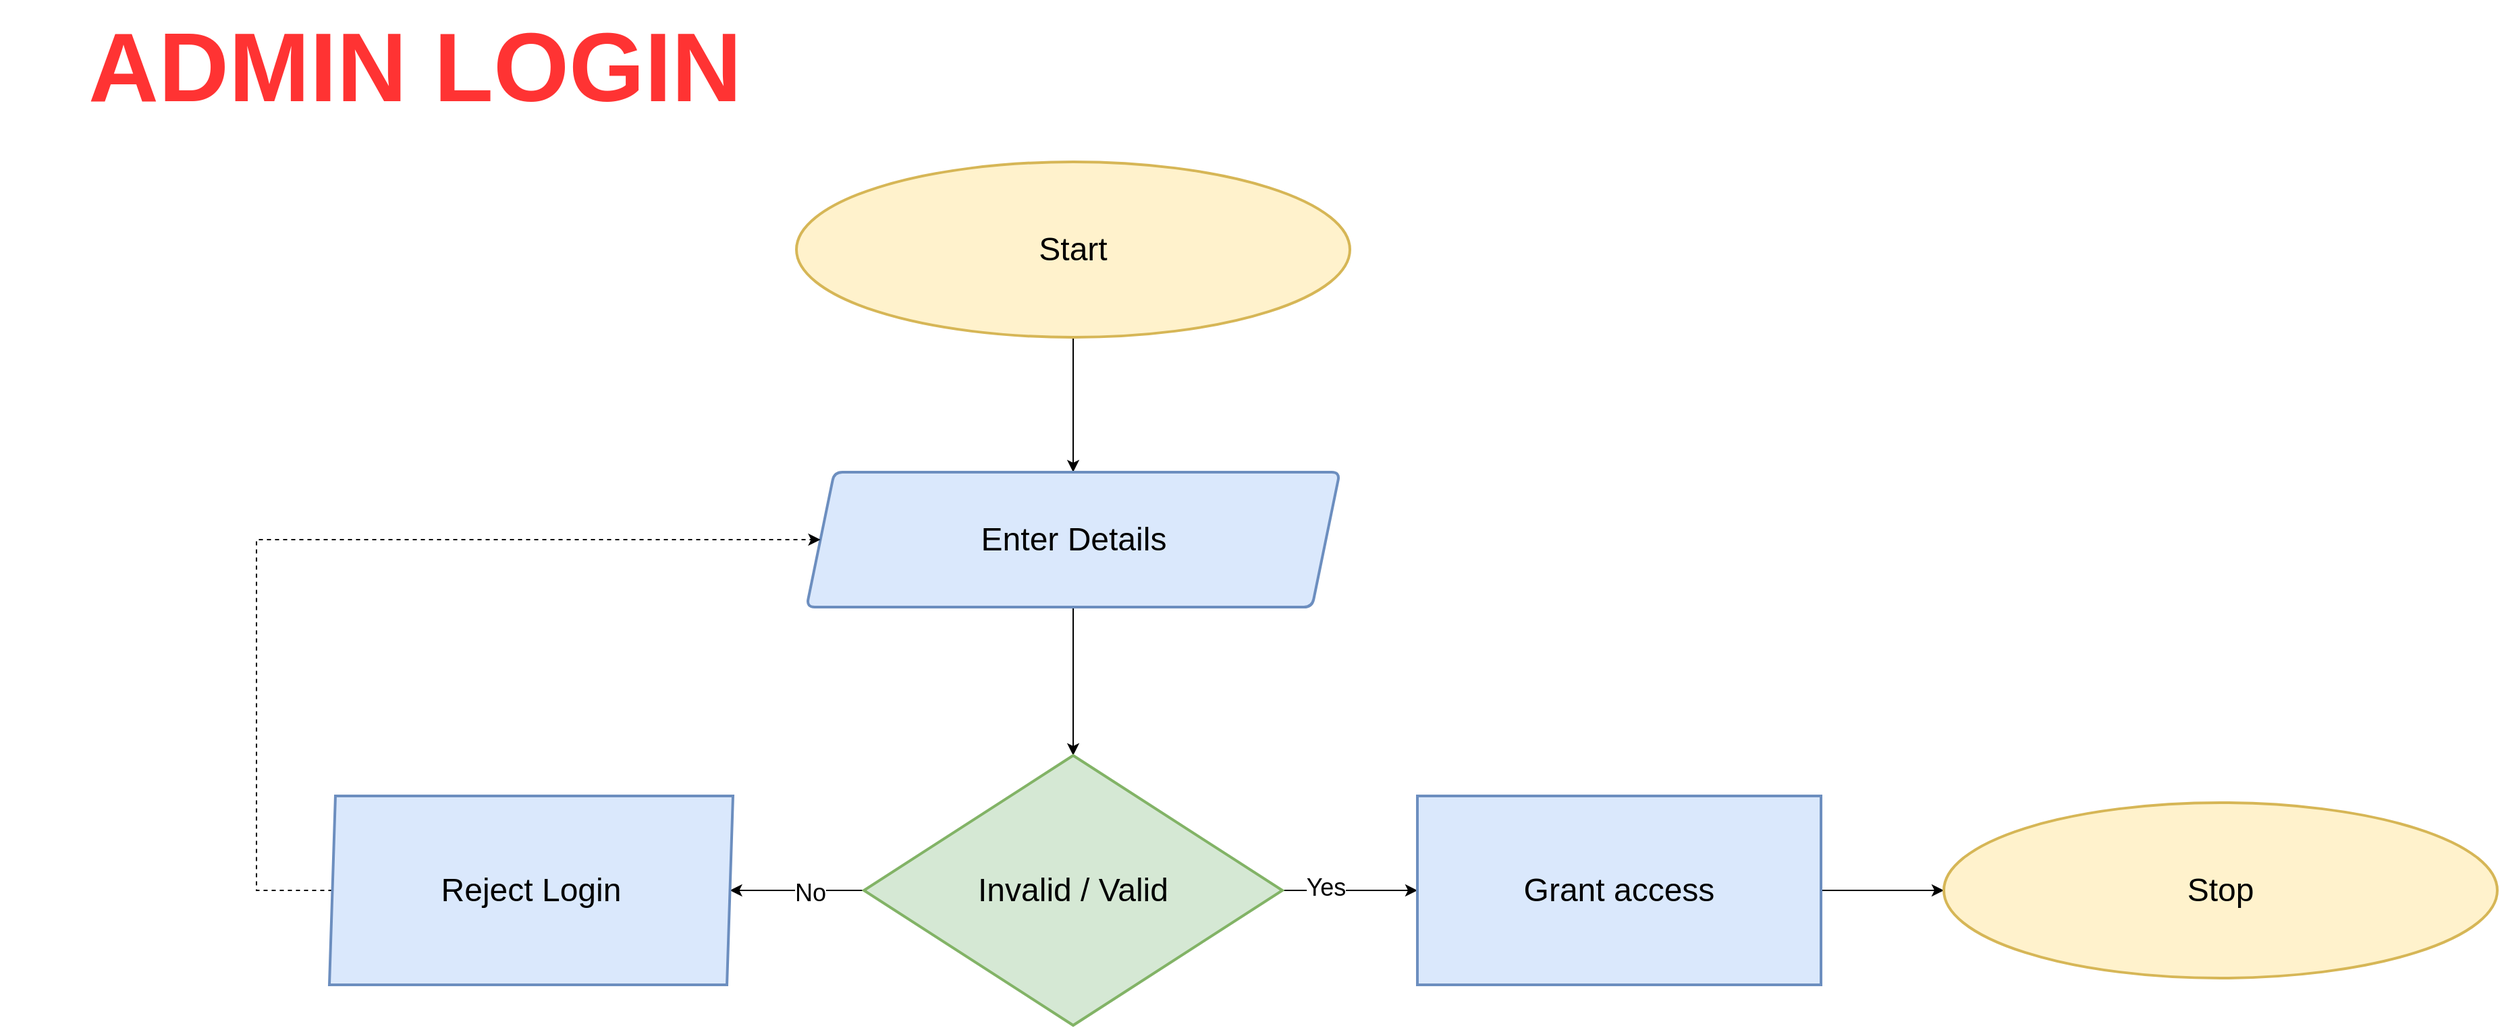 <mxfile version="26.0.16">
  <diagram id="C5RBs43oDa-KdzZeNtuy" name="Page-1">
    <mxGraphModel dx="2385" dy="1618" grid="1" gridSize="10" guides="1" tooltips="1" connect="1" arrows="1" fold="1" page="1" pageScale="1" pageWidth="827" pageHeight="1169" math="0" shadow="0">
      <root>
        <mxCell id="WIyWlLk6GJQsqaUBKTNV-0" />
        <mxCell id="WIyWlLk6GJQsqaUBKTNV-1" parent="WIyWlLk6GJQsqaUBKTNV-0" />
        <mxCell id="h4RhrJ1EPq1ml3SVH13r-4" value="&lt;span style=&quot;font-style: normal; font-variant-caps: normal; letter-spacing: normal; text-indent: 0px; text-transform: none; white-space: normal; word-spacing: 0px; -webkit-text-stroke-width: 0px; text-decoration: none; caret-color: rgb(0, 0, 0); float: none; color: rgb(255, 51, 51); display: inline !important;&quot;&gt;&lt;font style=&quot;font-size: 72px;&quot;&gt;&lt;b&gt;ADMIN LOGIN&lt;/b&gt;&lt;/font&gt;&lt;/span&gt;" style="text;whiteSpace=wrap;html=1;align=center;" vertex="1" parent="WIyWlLk6GJQsqaUBKTNV-1">
          <mxGeometry x="20" y="40" width="615" height="90" as="geometry" />
        </mxCell>
        <mxCell id="h4RhrJ1EPq1ml3SVH13r-8" value="" style="edgeStyle=orthogonalEdgeStyle;rounded=0;orthogonalLoop=1;jettySize=auto;html=1;" edge="1" parent="WIyWlLk6GJQsqaUBKTNV-1" source="h4RhrJ1EPq1ml3SVH13r-5" target="h4RhrJ1EPq1ml3SVH13r-6">
          <mxGeometry relative="1" as="geometry" />
        </mxCell>
        <mxCell id="h4RhrJ1EPq1ml3SVH13r-5" value="&lt;font style=&quot;font-size: 24px;&quot;&gt;Start&lt;/font&gt;" style="strokeWidth=2;html=1;shape=mxgraph.flowchart.start_1;whiteSpace=wrap;fillColor=#fff2cc;strokeColor=#d6b656;" vertex="1" parent="WIyWlLk6GJQsqaUBKTNV-1">
          <mxGeometry x="610" y="160" width="410" height="130" as="geometry" />
        </mxCell>
        <mxCell id="h4RhrJ1EPq1ml3SVH13r-10" value="" style="edgeStyle=orthogonalEdgeStyle;rounded=0;orthogonalLoop=1;jettySize=auto;html=1;" edge="1" parent="WIyWlLk6GJQsqaUBKTNV-1" source="h4RhrJ1EPq1ml3SVH13r-6" target="h4RhrJ1EPq1ml3SVH13r-9">
          <mxGeometry relative="1" as="geometry" />
        </mxCell>
        <mxCell id="h4RhrJ1EPq1ml3SVH13r-6" value="&lt;font style=&quot;font-size: 24px;&quot;&gt;Enter Details&lt;/font&gt;" style="shape=parallelogram;html=1;strokeWidth=2;perimeter=parallelogramPerimeter;whiteSpace=wrap;rounded=1;arcSize=12;size=0.052;fillColor=#dae8fc;strokeColor=#6c8ebf;" vertex="1" parent="WIyWlLk6GJQsqaUBKTNV-1">
          <mxGeometry x="617.5" y="390" width="395" height="100" as="geometry" />
        </mxCell>
        <mxCell id="h4RhrJ1EPq1ml3SVH13r-12" style="edgeStyle=orthogonalEdgeStyle;rounded=0;orthogonalLoop=1;jettySize=auto;html=1;entryX=0;entryY=0.5;entryDx=0;entryDy=0;" edge="1" parent="WIyWlLk6GJQsqaUBKTNV-1" source="h4RhrJ1EPq1ml3SVH13r-9" target="h4RhrJ1EPq1ml3SVH13r-11">
          <mxGeometry relative="1" as="geometry" />
        </mxCell>
        <mxCell id="h4RhrJ1EPq1ml3SVH13r-16" value="&lt;font style=&quot;font-size: 18px;&quot;&gt;Yes&lt;/font&gt;" style="edgeLabel;html=1;align=center;verticalAlign=middle;resizable=0;points=[];" vertex="1" connectable="0" parent="h4RhrJ1EPq1ml3SVH13r-12">
          <mxGeometry x="-0.388" y="2" relative="1" as="geometry">
            <mxPoint x="1" as="offset" />
          </mxGeometry>
        </mxCell>
        <mxCell id="h4RhrJ1EPq1ml3SVH13r-17" value="" style="edgeStyle=orthogonalEdgeStyle;rounded=0;orthogonalLoop=1;jettySize=auto;html=1;" edge="1" parent="WIyWlLk6GJQsqaUBKTNV-1" source="h4RhrJ1EPq1ml3SVH13r-9" target="h4RhrJ1EPq1ml3SVH13r-15">
          <mxGeometry relative="1" as="geometry" />
        </mxCell>
        <mxCell id="h4RhrJ1EPq1ml3SVH13r-20" value="&lt;font style=&quot;font-size: 18px;&quot;&gt;No&lt;/font&gt;" style="edgeLabel;html=1;align=center;verticalAlign=middle;resizable=0;points=[];" vertex="1" connectable="0" parent="h4RhrJ1EPq1ml3SVH13r-17">
          <mxGeometry x="-0.188" y="2" relative="1" as="geometry">
            <mxPoint as="offset" />
          </mxGeometry>
        </mxCell>
        <mxCell id="h4RhrJ1EPq1ml3SVH13r-9" value="&lt;font style=&quot;font-size: 24px;&quot;&gt;&lt;span style=&quot;text-align: start;&quot;&gt;Invalid / Valid&lt;/span&gt;&lt;/font&gt;" style="strokeWidth=2;html=1;shape=mxgraph.flowchart.decision;whiteSpace=wrap;fillColor=#d5e8d4;strokeColor=#82b366;" vertex="1" parent="WIyWlLk6GJQsqaUBKTNV-1">
          <mxGeometry x="660" y="600" width="310" height="200" as="geometry" />
        </mxCell>
        <mxCell id="h4RhrJ1EPq1ml3SVH13r-14" style="edgeStyle=orthogonalEdgeStyle;rounded=0;orthogonalLoop=1;jettySize=auto;html=1;" edge="1" parent="WIyWlLk6GJQsqaUBKTNV-1" source="h4RhrJ1EPq1ml3SVH13r-11" target="h4RhrJ1EPq1ml3SVH13r-13">
          <mxGeometry relative="1" as="geometry" />
        </mxCell>
        <mxCell id="h4RhrJ1EPq1ml3SVH13r-11" value="&lt;span style=&quot;text-align: start;&quot;&gt;&lt;font style=&quot;font-size: 24px;&quot;&gt;Grant access&lt;/font&gt;&lt;/span&gt;" style="shape=parallelogram;html=1;strokeWidth=2;perimeter=parallelogramPerimeter;whiteSpace=wrap;rounded=1;arcSize=0;size=0;fillColor=#dae8fc;strokeColor=#6c8ebf;" vertex="1" parent="WIyWlLk6GJQsqaUBKTNV-1">
          <mxGeometry x="1070" y="630" width="299" height="140" as="geometry" />
        </mxCell>
        <mxCell id="h4RhrJ1EPq1ml3SVH13r-13" value="&lt;font style=&quot;font-size: 24px;&quot;&gt;Stop&lt;/font&gt;" style="strokeWidth=2;html=1;shape=mxgraph.flowchart.start_1;whiteSpace=wrap;fillColor=#fff2cc;strokeColor=#d6b656;" vertex="1" parent="WIyWlLk6GJQsqaUBKTNV-1">
          <mxGeometry x="1460" y="635" width="410" height="130" as="geometry" />
        </mxCell>
        <mxCell id="h4RhrJ1EPq1ml3SVH13r-21" style="edgeStyle=orthogonalEdgeStyle;rounded=0;orthogonalLoop=1;jettySize=auto;html=1;entryX=0;entryY=0.5;entryDx=0;entryDy=0;dashed=1;" edge="1" parent="WIyWlLk6GJQsqaUBKTNV-1" source="h4RhrJ1EPq1ml3SVH13r-15" target="h4RhrJ1EPq1ml3SVH13r-6">
          <mxGeometry relative="1" as="geometry">
            <Array as="points">
              <mxPoint x="210" y="700" />
              <mxPoint x="210" y="440" />
            </Array>
          </mxGeometry>
        </mxCell>
        <mxCell id="h4RhrJ1EPq1ml3SVH13r-15" value="&lt;div style=&quot;text-align: start;&quot;&gt;&lt;font size=&quot;5&quot;&gt;Reject Login&lt;/font&gt;&lt;/div&gt;" style="shape=parallelogram;html=1;strokeWidth=2;perimeter=parallelogramPerimeter;whiteSpace=wrap;rounded=1;arcSize=0;size=0.015;fillColor=#dae8fc;strokeColor=#6c8ebf;" vertex="1" parent="WIyWlLk6GJQsqaUBKTNV-1">
          <mxGeometry x="264" y="630" width="299" height="140" as="geometry" />
        </mxCell>
      </root>
    </mxGraphModel>
  </diagram>
</mxfile>
